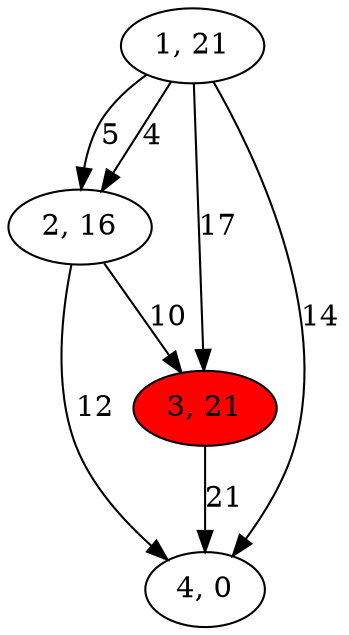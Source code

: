 digraph G{
1[label="1, 21"]
2[label="2, 16"]
3[label="3, 21"]
4[label="4, 0"]
1->3[label="17"]
1->2[label="5"]
1->4[label="14"]
1->2[label="4"]
2->4[label="12"]
2->3[label="10"]
3[style = filled,fillcolor=red]
3->4[label="21"]
}
